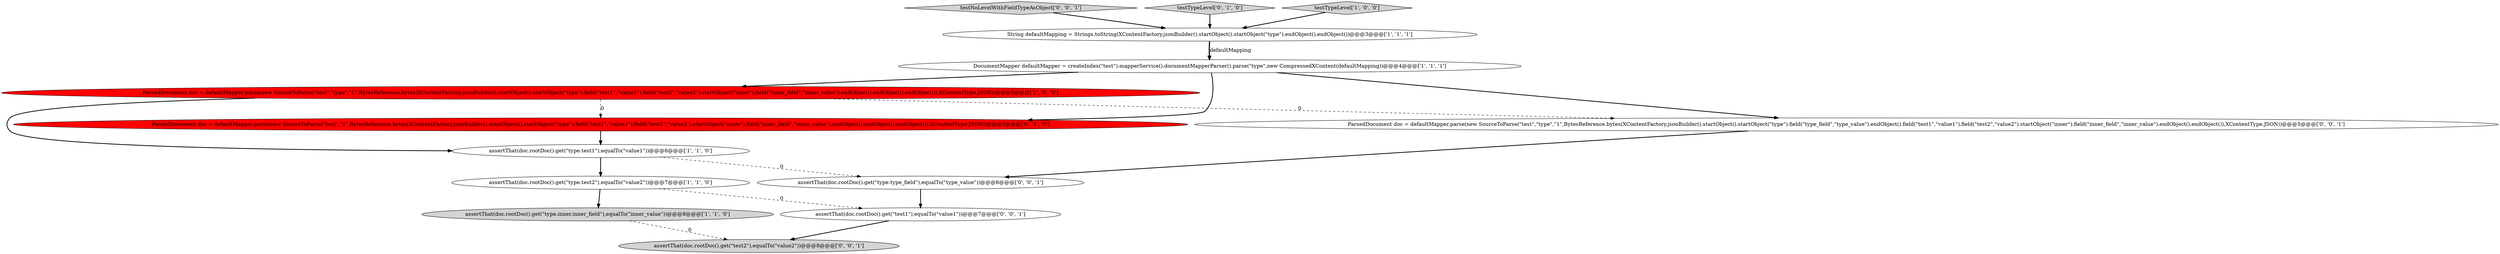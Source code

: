 digraph {
6 [style = filled, label = "assertThat(doc.rootDoc().get(\"type.test1\"),equalTo(\"value1\"))@@@6@@@['1', '1', '0']", fillcolor = white, shape = ellipse image = "AAA0AAABBB1BBB"];
13 [style = filled, label = "assertThat(doc.rootDoc().get(\"test2\"),equalTo(\"value2\"))@@@8@@@['0', '0', '1']", fillcolor = lightgray, shape = ellipse image = "AAA0AAABBB3BBB"];
3 [style = filled, label = "String defaultMapping = Strings.toString(XContentFactory.jsonBuilder().startObject().startObject(\"type\").endObject().endObject())@@@3@@@['1', '1', '1']", fillcolor = white, shape = ellipse image = "AAA0AAABBB1BBB"];
9 [style = filled, label = "assertThat(doc.rootDoc().get(\"type.type_field\"),equalTo(\"type_value\"))@@@6@@@['0', '0', '1']", fillcolor = white, shape = ellipse image = "AAA0AAABBB3BBB"];
11 [style = filled, label = "testNoLevelWithFieldTypeAsObject['0', '0', '1']", fillcolor = lightgray, shape = diamond image = "AAA0AAABBB3BBB"];
4 [style = filled, label = "assertThat(doc.rootDoc().get(\"type.inner.inner_field\"),equalTo(\"inner_value\"))@@@8@@@['1', '1', '0']", fillcolor = lightgray, shape = ellipse image = "AAA0AAABBB1BBB"];
5 [style = filled, label = "DocumentMapper defaultMapper = createIndex(\"test\").mapperService().documentMapperParser().parse(\"type\",new CompressedXContent(defaultMapping))@@@4@@@['1', '1', '1']", fillcolor = white, shape = ellipse image = "AAA0AAABBB1BBB"];
0 [style = filled, label = "ParsedDocument doc = defaultMapper.parse(new SourceToParse(\"test\",\"type\",\"1\",BytesReference.bytes(XContentFactory.jsonBuilder().startObject().startObject(\"type\").field(\"test1\",\"value1\").field(\"test2\",\"value2\").startObject(\"inner\").field(\"inner_field\",\"inner_value\").endObject().endObject().endObject()),XContentType.JSON))@@@5@@@['1', '0', '0']", fillcolor = red, shape = ellipse image = "AAA1AAABBB1BBB"];
8 [style = filled, label = "testTypeLevel['0', '1', '0']", fillcolor = lightgray, shape = diamond image = "AAA0AAABBB2BBB"];
12 [style = filled, label = "ParsedDocument doc = defaultMapper.parse(new SourceToParse(\"test\",\"type\",\"1\",BytesReference.bytes(XContentFactory.jsonBuilder().startObject().startObject(\"type\").field(\"type_field\",\"type_value\").endObject().field(\"test1\",\"value1\").field(\"test2\",\"value2\").startObject(\"inner\").field(\"inner_field\",\"inner_value\").endObject().endObject()),XContentType.JSON))@@@5@@@['0', '0', '1']", fillcolor = white, shape = ellipse image = "AAA0AAABBB3BBB"];
10 [style = filled, label = "assertThat(doc.rootDoc().get(\"test1\"),equalTo(\"value1\"))@@@7@@@['0', '0', '1']", fillcolor = white, shape = ellipse image = "AAA0AAABBB3BBB"];
2 [style = filled, label = "assertThat(doc.rootDoc().get(\"type.test2\"),equalTo(\"value2\"))@@@7@@@['1', '1', '0']", fillcolor = white, shape = ellipse image = "AAA0AAABBB1BBB"];
1 [style = filled, label = "testTypeLevel['1', '0', '0']", fillcolor = lightgray, shape = diamond image = "AAA0AAABBB1BBB"];
7 [style = filled, label = "ParsedDocument doc = defaultMapper.parse(new SourceToParse(\"test\",\"1\",BytesReference.bytes(XContentFactory.jsonBuilder().startObject().startObject(\"type\").field(\"test1\",\"value1\").field(\"test2\",\"value2\").startObject(\"inner\").field(\"inner_field\",\"inner_value\").endObject().endObject().endObject()),XContentType.JSON))@@@5@@@['0', '1', '0']", fillcolor = red, shape = ellipse image = "AAA1AAABBB2BBB"];
1->3 [style = bold, label=""];
5->7 [style = bold, label=""];
3->5 [style = bold, label=""];
3->5 [style = solid, label="defaultMapping"];
9->10 [style = bold, label=""];
0->12 [style = dashed, label="0"];
5->0 [style = bold, label=""];
5->12 [style = bold, label=""];
12->9 [style = bold, label=""];
10->13 [style = bold, label=""];
0->6 [style = bold, label=""];
2->4 [style = bold, label=""];
11->3 [style = bold, label=""];
0->7 [style = dashed, label="0"];
6->9 [style = dashed, label="0"];
4->13 [style = dashed, label="0"];
7->6 [style = bold, label=""];
2->10 [style = dashed, label="0"];
8->3 [style = bold, label=""];
6->2 [style = bold, label=""];
}
